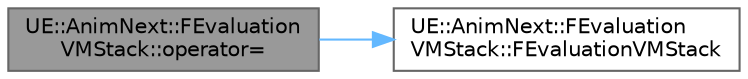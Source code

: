 digraph "UE::AnimNext::FEvaluationVMStack::operator="
{
 // INTERACTIVE_SVG=YES
 // LATEX_PDF_SIZE
  bgcolor="transparent";
  edge [fontname=Helvetica,fontsize=10,labelfontname=Helvetica,labelfontsize=10];
  node [fontname=Helvetica,fontsize=10,shape=box,height=0.2,width=0.4];
  rankdir="LR";
  Node1 [id="Node000001",label="UE::AnimNext::FEvaluation\lVMStack::operator=",height=0.2,width=0.4,color="gray40", fillcolor="grey60", style="filled", fontcolor="black",tooltip=" "];
  Node1 -> Node2 [id="edge1_Node000001_Node000002",color="steelblue1",style="solid",tooltip=" "];
  Node2 [id="Node000002",label="UE::AnimNext::FEvaluation\lVMStack::FEvaluationVMStack",height=0.2,width=0.4,color="grey40", fillcolor="white", style="filled",URL="$df/d5e/structUE_1_1AnimNext_1_1FEvaluationVMStack.html#a476eac58e6bc9426064642a5d1dea562",tooltip=" "];
}
